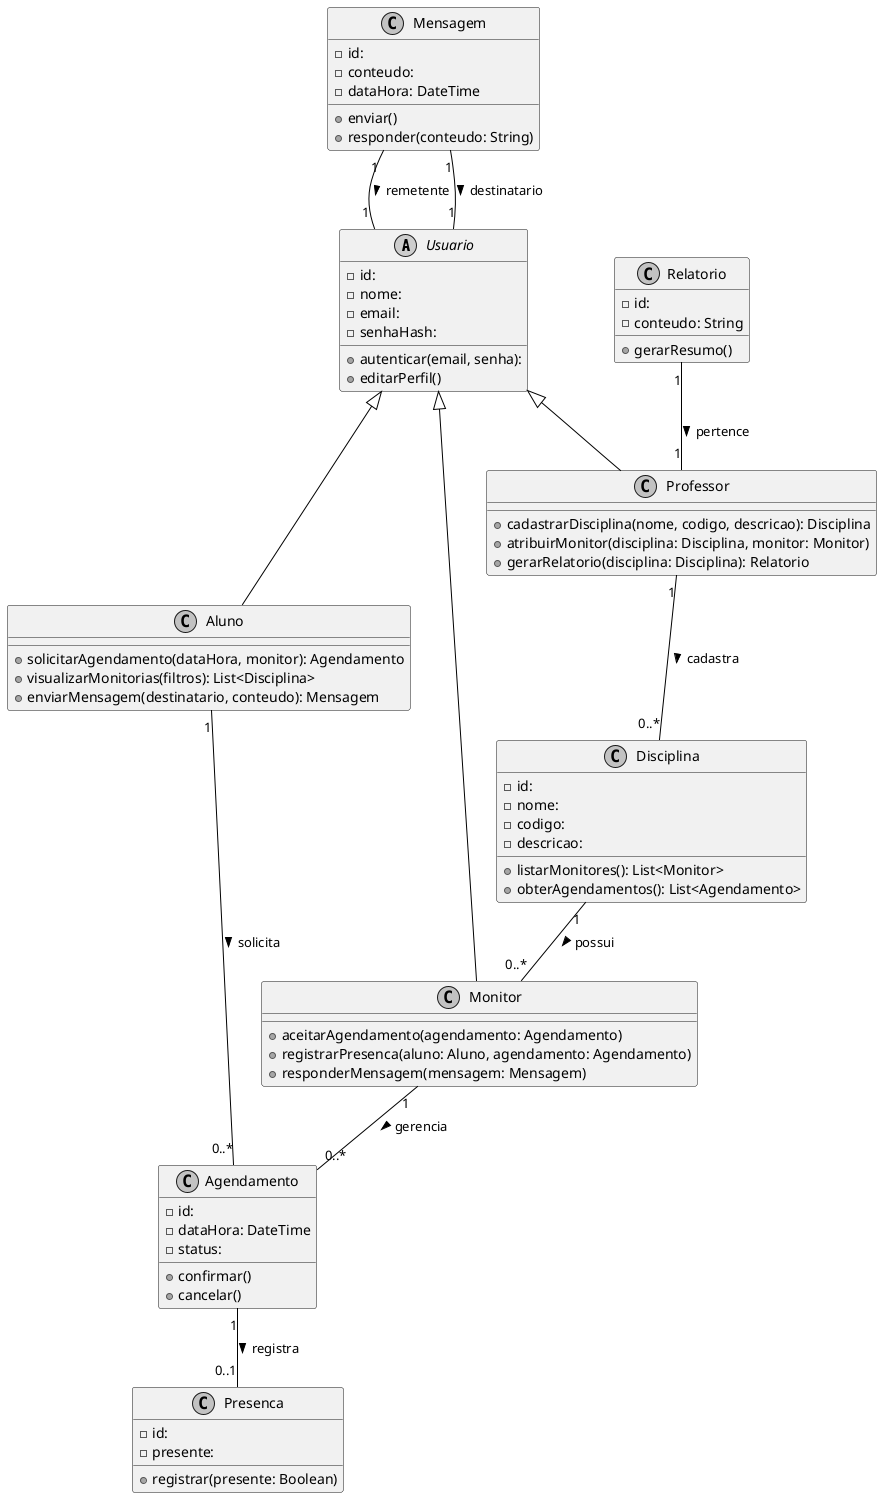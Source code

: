 @startuml
skinparam monochrome true
skinparam ArrowColor #000000
skinparam NodeFontSize 14

' Classe abstrata base para os usuários do sistema
abstract class Usuario {
  - id: 
  - nome: 
  - email: 
  - senhaHash: 
  + autenticar(email, senha): 
  + editarPerfil()
}

' Subclasses específicas de usuários
class Aluno {
  + solicitarAgendamento(dataHora, monitor): Agendamento
  + visualizarMonitorias(filtros): List<Disciplina>
  + enviarMensagem(destinatario, conteudo): Mensagem
}

class Monitor {
  + aceitarAgendamento(agendamento: Agendamento)
  + registrarPresenca(aluno: Aluno, agendamento: Agendamento)
  + responderMensagem(mensagem: Mensagem)
}

class Professor {
  + cadastrarDisciplina(nome, codigo, descricao): Disciplina
  + atribuirMonitor(disciplina: Disciplina, monitor: Monitor)
  + gerarRelatorio(disciplina: Disciplina): Relatorio
}

' Classes principais do domínio
class Disciplina {
  - id: 
  - nome: 
  - codigo: 
  - descricao: 
  + listarMonitores(): List<Monitor>
  + obterAgendamentos(): List<Agendamento>
}

class Agendamento {
  - id: 
  - dataHora: DateTime
  - status: 
  + confirmar()
  + cancelar()
}

class Presenca {
  - id: 
  - presente: 
  + registrar(presente: Boolean)
}

class Mensagem {
  - id: 
  - conteudo: 
  - dataHora: DateTime
  + enviar()
  + responder(conteudo: String)
}

class Relatorio {
  - id: 
  - conteudo: String
  + gerarResumo()
}

' Herança
Usuario <|-- Aluno
Usuario <|-- Monitor
Usuario <|-- Professor

' Relacionamentos
Aluno "1" -- "0..*" Agendamento : solicita >
Monitor "1" -- "0..*" Agendamento : gerencia >
Agendamento "1" -- "0..1" Presenca : registra >
Professor "1" -- "0..*" Disciplina : cadastra >
Disciplina "1" -- "0..*" Monitor : possui >
Mensagem "1" -- "1" Usuario : remetente >
Mensagem "1" -- "1" Usuario : destinatario >
Relatorio "1" -- "1" Professor : pertence >
@enduml